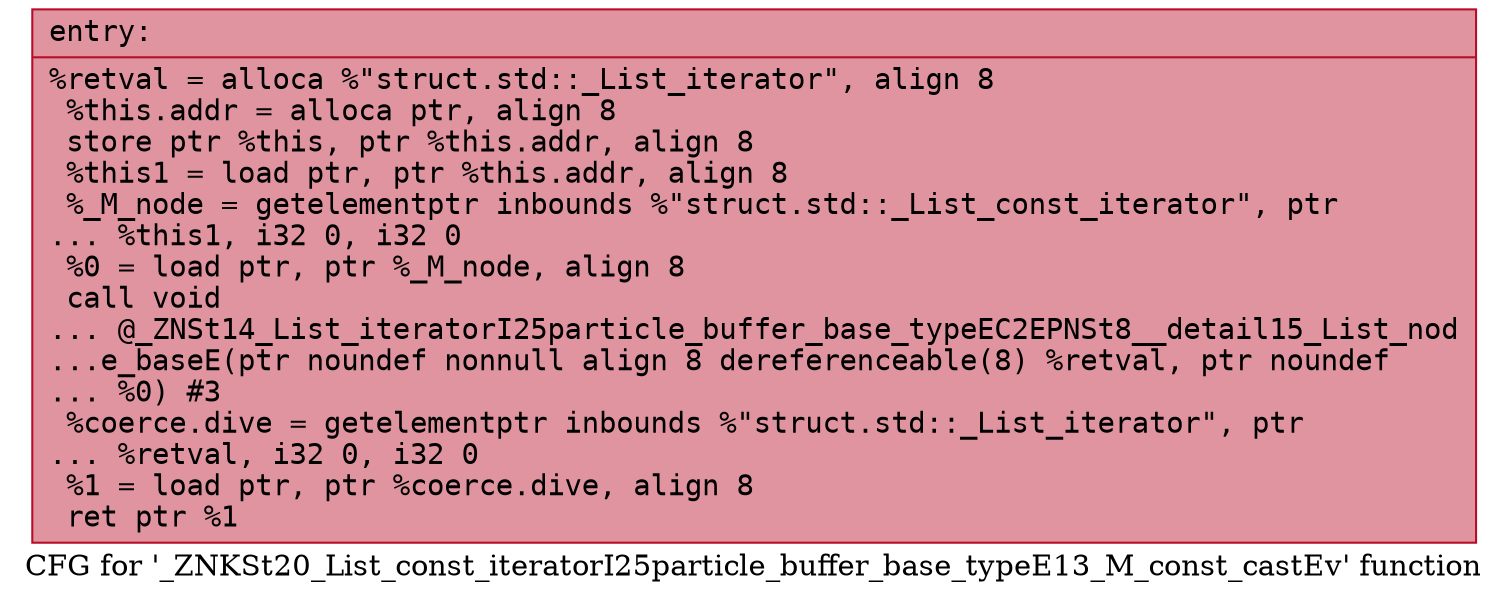 digraph "CFG for '_ZNKSt20_List_const_iteratorI25particle_buffer_base_typeE13_M_const_castEv' function" {
	label="CFG for '_ZNKSt20_List_const_iteratorI25particle_buffer_base_typeE13_M_const_castEv' function";

	Node0x558b695328f0 [shape=record,color="#b70d28ff", style=filled, fillcolor="#b70d2870" fontname="Courier",label="{entry:\l|  %retval = alloca %\"struct.std::_List_iterator\", align 8\l  %this.addr = alloca ptr, align 8\l  store ptr %this, ptr %this.addr, align 8\l  %this1 = load ptr, ptr %this.addr, align 8\l  %_M_node = getelementptr inbounds %\"struct.std::_List_const_iterator\", ptr\l... %this1, i32 0, i32 0\l  %0 = load ptr, ptr %_M_node, align 8\l  call void\l... @_ZNSt14_List_iteratorI25particle_buffer_base_typeEC2EPNSt8__detail15_List_nod\l...e_baseE(ptr noundef nonnull align 8 dereferenceable(8) %retval, ptr noundef\l... %0) #3\l  %coerce.dive = getelementptr inbounds %\"struct.std::_List_iterator\", ptr\l... %retval, i32 0, i32 0\l  %1 = load ptr, ptr %coerce.dive, align 8\l  ret ptr %1\l}"];
}
